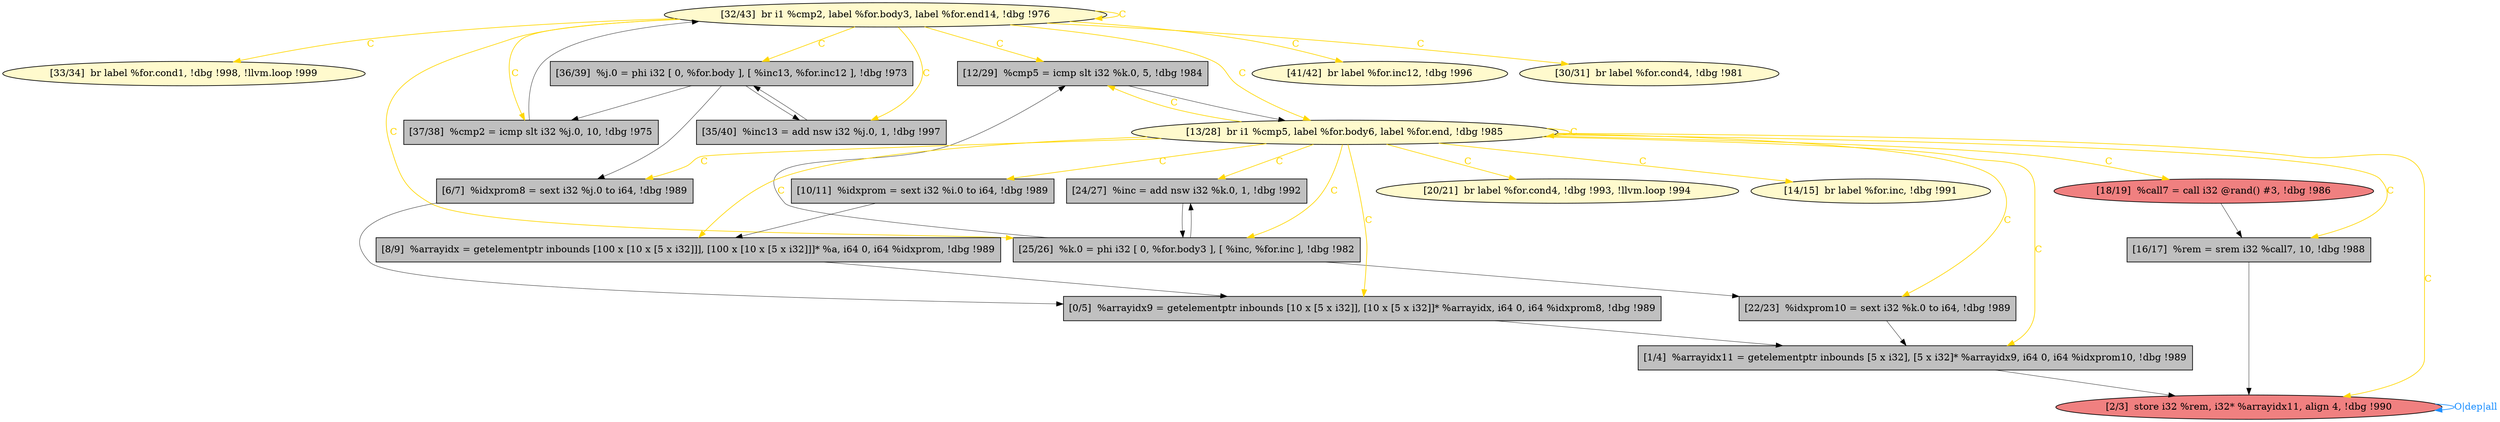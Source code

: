 
digraph G {


node430 [fillcolor=lemonchiffon,label="[33/34]  br label %for.cond1, !dbg !998, !llvm.loop !999",shape=ellipse,style=filled ]
node428 [fillcolor=lightcoral,label="[18/19]  %call7 = call i32 @rand() #3, !dbg !986",shape=ellipse,style=filled ]
node416 [fillcolor=lemonchiffon,label="[20/21]  br label %for.cond4, !dbg !993, !llvm.loop !994",shape=ellipse,style=filled ]
node415 [fillcolor=grey,label="[12/29]  %cmp5 = icmp slt i32 %k.0, 5, !dbg !984",shape=rectangle,style=filled ]
node427 [fillcolor=lemonchiffon,label="[41/42]  br label %for.inc12, !dbg !996",shape=ellipse,style=filled ]
node421 [fillcolor=lemonchiffon,label="[30/31]  br label %for.cond4, !dbg !981",shape=ellipse,style=filled ]
node422 [fillcolor=lemonchiffon,label="[32/43]  br i1 %cmp2, label %for.body3, label %for.end14, !dbg !976",shape=ellipse,style=filled ]
node432 [fillcolor=grey,label="[37/38]  %cmp2 = icmp slt i32 %j.0, 10, !dbg !975",shape=rectangle,style=filled ]
node413 [fillcolor=grey,label="[8/9]  %arrayidx = getelementptr inbounds [100 x [10 x [5 x i32]]], [100 x [10 x [5 x i32]]]* %a, i64 0, i64 %idxprom, !dbg !989",shape=rectangle,style=filled ]
node411 [fillcolor=grey,label="[0/5]  %arrayidx9 = getelementptr inbounds [10 x [5 x i32]], [10 x [5 x i32]]* %arrayidx, i64 0, i64 %idxprom8, !dbg !989",shape=rectangle,style=filled ]
node417 [fillcolor=grey,label="[22/23]  %idxprom10 = sext i32 %k.0 to i64, !dbg !989",shape=rectangle,style=filled ]
node418 [fillcolor=grey,label="[24/27]  %inc = add nsw i32 %k.0, 1, !dbg !992",shape=rectangle,style=filled ]
node412 [fillcolor=grey,label="[6/7]  %idxprom8 = sext i32 %j.0 to i64, !dbg !989",shape=rectangle,style=filled ]
node419 [fillcolor=lightcoral,label="[2/3]  store i32 %rem, i32* %arrayidx11, align 4, !dbg !990",shape=ellipse,style=filled ]
node426 [fillcolor=grey,label="[1/4]  %arrayidx11 = getelementptr inbounds [5 x i32], [5 x i32]* %arrayidx9, i64 0, i64 %idxprom10, !dbg !989",shape=rectangle,style=filled ]
node429 [fillcolor=grey,label="[16/17]  %rem = srem i32 %call7, 10, !dbg !988",shape=rectangle,style=filled ]
node420 [fillcolor=lemonchiffon,label="[14/15]  br label %for.inc, !dbg !991",shape=ellipse,style=filled ]
node431 [fillcolor=grey,label="[25/26]  %k.0 = phi i32 [ 0, %for.body3 ], [ %inc, %for.inc ], !dbg !982",shape=rectangle,style=filled ]
node423 [fillcolor=grey,label="[36/39]  %j.0 = phi i32 [ 0, %for.body ], [ %inc13, %for.inc12 ], !dbg !973",shape=rectangle,style=filled ]
node414 [fillcolor=grey,label="[10/11]  %idxprom = sext i32 %i.0 to i64, !dbg !989",shape=rectangle,style=filled ]
node424 [fillcolor=lemonchiffon,label="[13/28]  br i1 %cmp5, label %for.body6, label %for.end, !dbg !985",shape=ellipse,style=filled ]
node425 [fillcolor=grey,label="[35/40]  %inc13 = add nsw i32 %j.0, 1, !dbg !997",shape=rectangle,style=filled ]

node422->node427 [style=solid,color=gold,label="C",penwidth=1.0,fontcolor=gold ]
node424->node418 [style=solid,color=gold,label="C",penwidth=1.0,fontcolor=gold ]
node422->node430 [style=solid,color=gold,label="C",penwidth=1.0,fontcolor=gold ]
node422->node425 [style=solid,color=gold,label="C",penwidth=1.0,fontcolor=gold ]
node415->node424 [style=solid,color=black,label="",penwidth=0.5,fontcolor=black ]
node424->node428 [style=solid,color=gold,label="C",penwidth=1.0,fontcolor=gold ]
node424->node411 [style=solid,color=gold,label="C",penwidth=1.0,fontcolor=gold ]
node431->node418 [style=solid,color=black,label="",penwidth=0.5,fontcolor=black ]
node423->node432 [style=solid,color=black,label="",penwidth=0.5,fontcolor=black ]
node424->node426 [style=solid,color=gold,label="C",penwidth=1.0,fontcolor=gold ]
node422->node431 [style=solid,color=gold,label="C",penwidth=1.0,fontcolor=gold ]
node422->node421 [style=solid,color=gold,label="C",penwidth=1.0,fontcolor=gold ]
node423->node412 [style=solid,color=black,label="",penwidth=0.5,fontcolor=black ]
node422->node423 [style=solid,color=gold,label="C",penwidth=1.0,fontcolor=gold ]
node422->node432 [style=solid,color=gold,label="C",penwidth=1.0,fontcolor=gold ]
node411->node426 [style=solid,color=black,label="",penwidth=0.5,fontcolor=black ]
node428->node429 [style=solid,color=black,label="",penwidth=0.5,fontcolor=black ]
node422->node424 [style=solid,color=gold,label="C",penwidth=1.0,fontcolor=gold ]
node431->node417 [style=solid,color=black,label="",penwidth=0.5,fontcolor=black ]
node414->node413 [style=solid,color=black,label="",penwidth=0.5,fontcolor=black ]
node432->node422 [style=solid,color=black,label="",penwidth=0.5,fontcolor=black ]
node426->node419 [style=solid,color=black,label="",penwidth=0.5,fontcolor=black ]
node424->node431 [style=solid,color=gold,label="C",penwidth=1.0,fontcolor=gold ]
node424->node417 [style=solid,color=gold,label="C",penwidth=1.0,fontcolor=gold ]
node417->node426 [style=solid,color=black,label="",penwidth=0.5,fontcolor=black ]
node424->node414 [style=solid,color=gold,label="C",penwidth=1.0,fontcolor=gold ]
node424->node424 [style=solid,color=gold,label="C",penwidth=1.0,fontcolor=gold ]
node429->node419 [style=solid,color=black,label="",penwidth=0.5,fontcolor=black ]
node424->node419 [style=solid,color=gold,label="C",penwidth=1.0,fontcolor=gold ]
node424->node420 [style=solid,color=gold,label="C",penwidth=1.0,fontcolor=gold ]
node431->node415 [style=solid,color=black,label="",penwidth=0.5,fontcolor=black ]
node413->node411 [style=solid,color=black,label="",penwidth=0.5,fontcolor=black ]
node424->node416 [style=solid,color=gold,label="C",penwidth=1.0,fontcolor=gold ]
node423->node425 [style=solid,color=black,label="",penwidth=0.5,fontcolor=black ]
node412->node411 [style=solid,color=black,label="",penwidth=0.5,fontcolor=black ]
node424->node415 [style=solid,color=gold,label="C",penwidth=1.0,fontcolor=gold ]
node422->node422 [style=solid,color=gold,label="C",penwidth=1.0,fontcolor=gold ]
node418->node431 [style=solid,color=black,label="",penwidth=0.5,fontcolor=black ]
node424->node429 [style=solid,color=gold,label="C",penwidth=1.0,fontcolor=gold ]
node419->node419 [style=solid,color=dodgerblue,label="O|dep|all",penwidth=1.0,fontcolor=dodgerblue ]
node422->node415 [style=solid,color=gold,label="C",penwidth=1.0,fontcolor=gold ]
node424->node413 [style=solid,color=gold,label="C",penwidth=1.0,fontcolor=gold ]
node425->node423 [style=solid,color=black,label="",penwidth=0.5,fontcolor=black ]
node424->node412 [style=solid,color=gold,label="C",penwidth=1.0,fontcolor=gold ]


}

